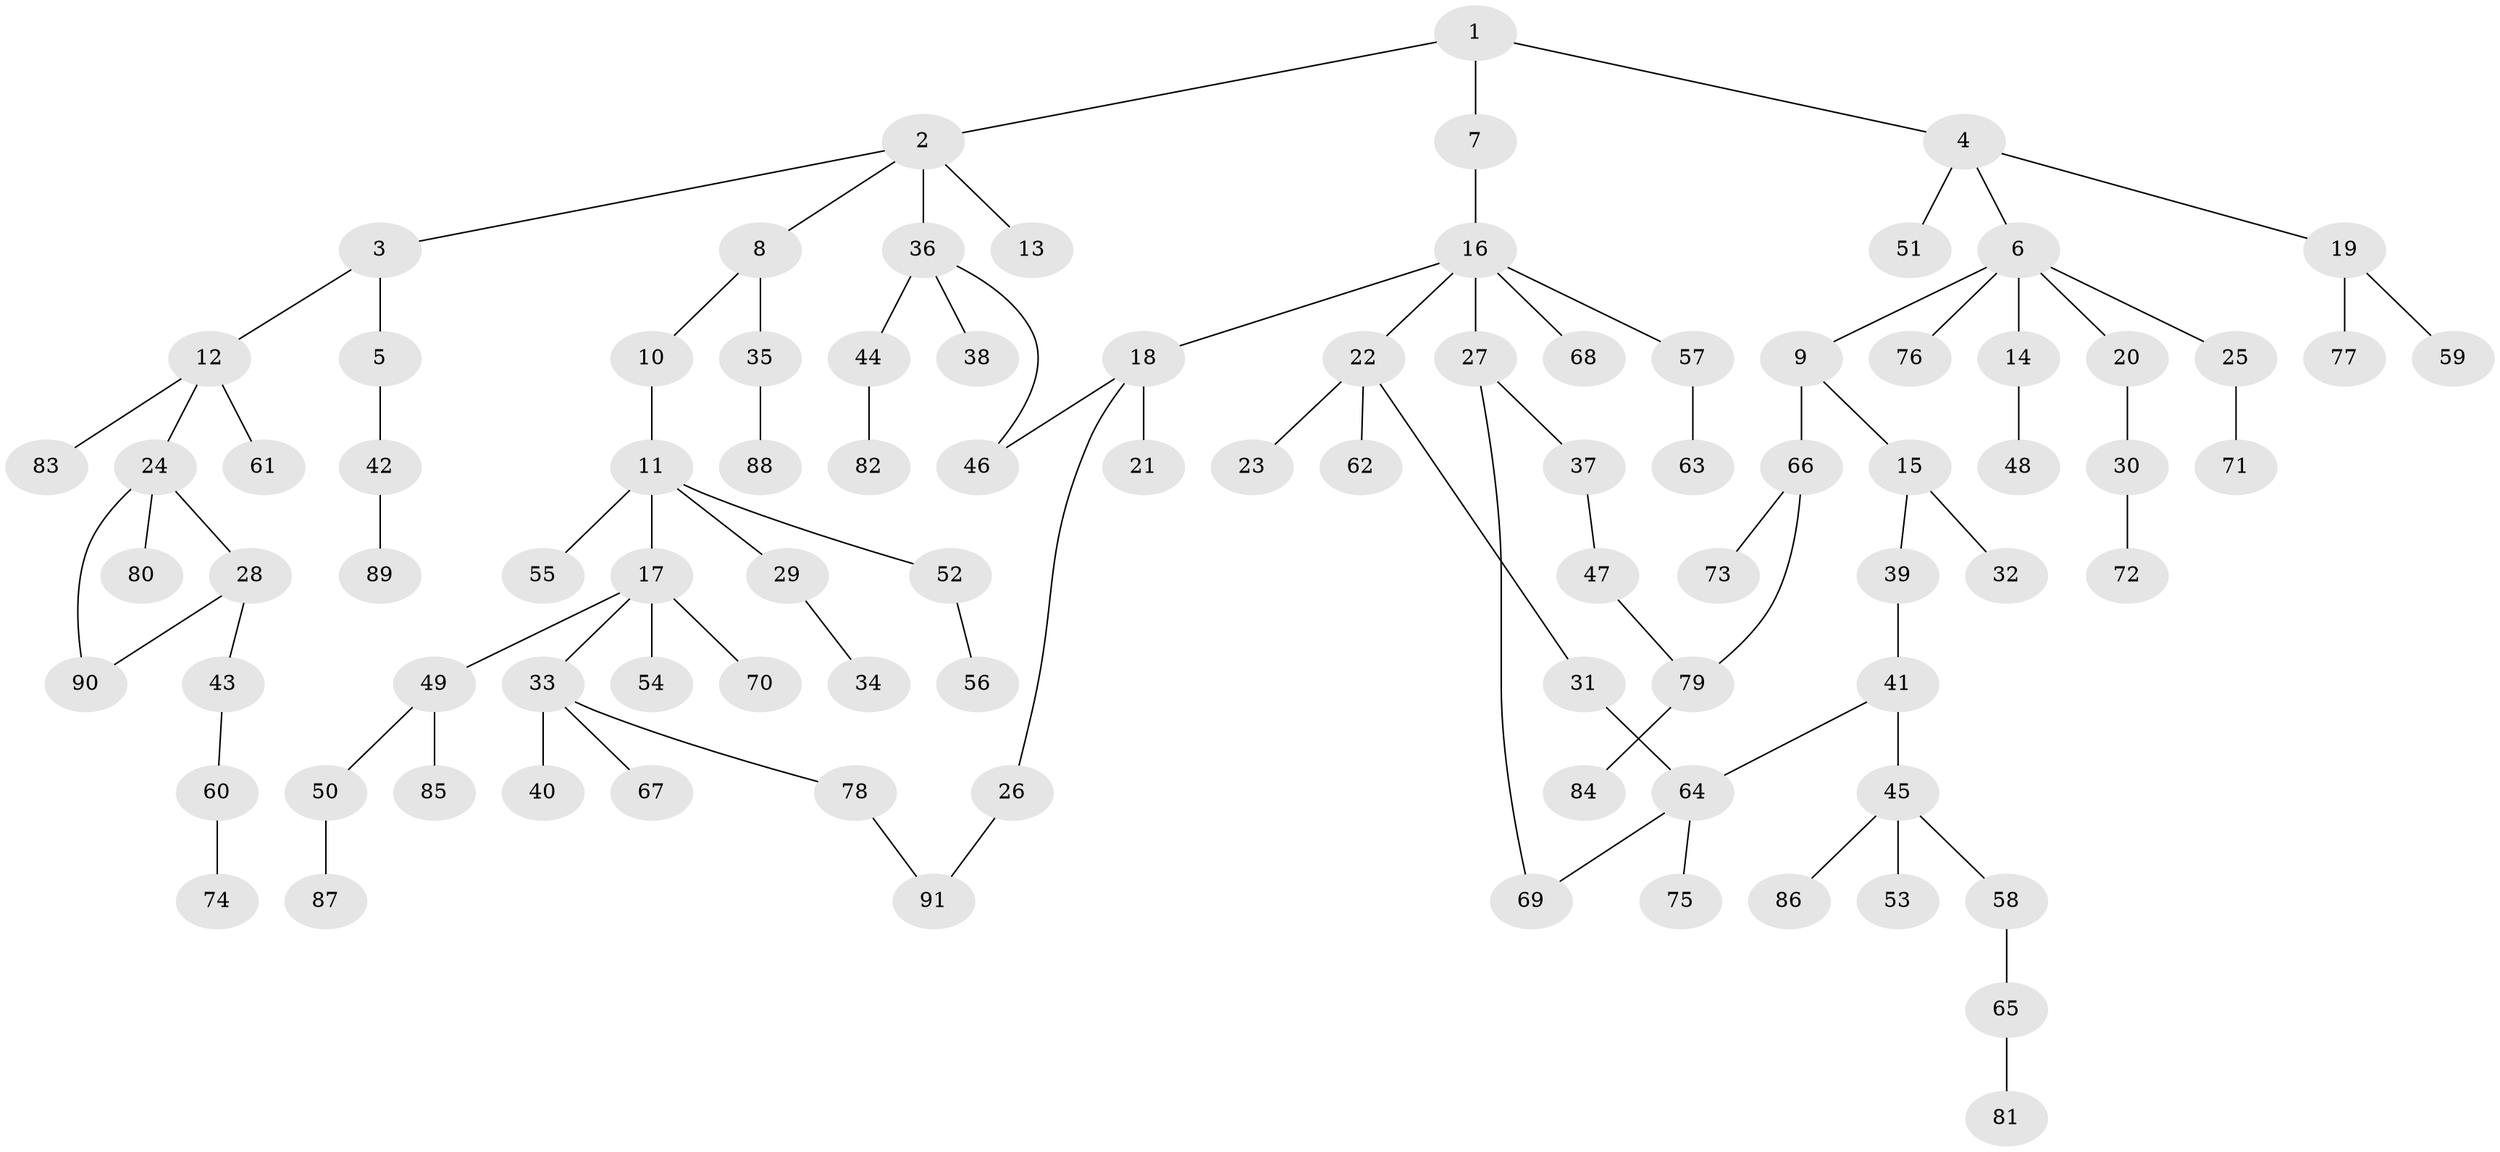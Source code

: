 // coarse degree distribution, {3: 0.12903225806451613, 6: 0.03225806451612903, 2: 0.1774193548387097, 4: 0.0967741935483871, 5: 0.03225806451612903, 1: 0.5161290322580645, 8: 0.016129032258064516}
// Generated by graph-tools (version 1.1) at 2025/23/03/03/25 07:23:30]
// undirected, 91 vertices, 96 edges
graph export_dot {
graph [start="1"]
  node [color=gray90,style=filled];
  1;
  2;
  3;
  4;
  5;
  6;
  7;
  8;
  9;
  10;
  11;
  12;
  13;
  14;
  15;
  16;
  17;
  18;
  19;
  20;
  21;
  22;
  23;
  24;
  25;
  26;
  27;
  28;
  29;
  30;
  31;
  32;
  33;
  34;
  35;
  36;
  37;
  38;
  39;
  40;
  41;
  42;
  43;
  44;
  45;
  46;
  47;
  48;
  49;
  50;
  51;
  52;
  53;
  54;
  55;
  56;
  57;
  58;
  59;
  60;
  61;
  62;
  63;
  64;
  65;
  66;
  67;
  68;
  69;
  70;
  71;
  72;
  73;
  74;
  75;
  76;
  77;
  78;
  79;
  80;
  81;
  82;
  83;
  84;
  85;
  86;
  87;
  88;
  89;
  90;
  91;
  1 -- 2;
  1 -- 4;
  1 -- 7;
  2 -- 3;
  2 -- 8;
  2 -- 13;
  2 -- 36;
  3 -- 5;
  3 -- 12;
  4 -- 6;
  4 -- 19;
  4 -- 51;
  5 -- 42;
  6 -- 9;
  6 -- 14;
  6 -- 20;
  6 -- 25;
  6 -- 76;
  7 -- 16;
  8 -- 10;
  8 -- 35;
  9 -- 15;
  9 -- 66;
  10 -- 11;
  11 -- 17;
  11 -- 29;
  11 -- 52;
  11 -- 55;
  12 -- 24;
  12 -- 61;
  12 -- 83;
  14 -- 48;
  15 -- 32;
  15 -- 39;
  16 -- 18;
  16 -- 22;
  16 -- 27;
  16 -- 57;
  16 -- 68;
  17 -- 33;
  17 -- 49;
  17 -- 54;
  17 -- 70;
  18 -- 21;
  18 -- 26;
  18 -- 46;
  19 -- 59;
  19 -- 77;
  20 -- 30;
  22 -- 23;
  22 -- 31;
  22 -- 62;
  24 -- 28;
  24 -- 80;
  24 -- 90;
  25 -- 71;
  26 -- 91;
  27 -- 37;
  27 -- 69;
  28 -- 43;
  28 -- 90;
  29 -- 34;
  30 -- 72;
  31 -- 64;
  33 -- 40;
  33 -- 67;
  33 -- 78;
  35 -- 88;
  36 -- 38;
  36 -- 44;
  36 -- 46;
  37 -- 47;
  39 -- 41;
  41 -- 45;
  41 -- 64;
  42 -- 89;
  43 -- 60;
  44 -- 82;
  45 -- 53;
  45 -- 58;
  45 -- 86;
  47 -- 79;
  49 -- 50;
  49 -- 85;
  50 -- 87;
  52 -- 56;
  57 -- 63;
  58 -- 65;
  60 -- 74;
  64 -- 75;
  64 -- 69;
  65 -- 81;
  66 -- 73;
  66 -- 79;
  78 -- 91;
  79 -- 84;
}
